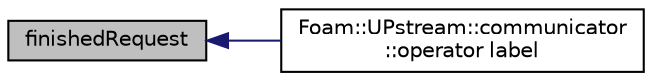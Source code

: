 digraph "finishedRequest"
{
  bgcolor="transparent";
  edge [fontname="Helvetica",fontsize="10",labelfontname="Helvetica",labelfontsize="10"];
  node [fontname="Helvetica",fontsize="10",shape=record];
  rankdir="LR";
  Node597 [label="finishedRequest",height=0.2,width=0.4,color="black", fillcolor="grey75", style="filled", fontcolor="black"];
  Node597 -> Node598 [dir="back",color="midnightblue",fontsize="10",style="solid",fontname="Helvetica"];
  Node598 [label="Foam::UPstream::communicator\l::operator label",height=0.2,width=0.4,color="black",URL="$a27389.html#ab5ca17e38345f94ac1e6dcef595c9930"];
}
